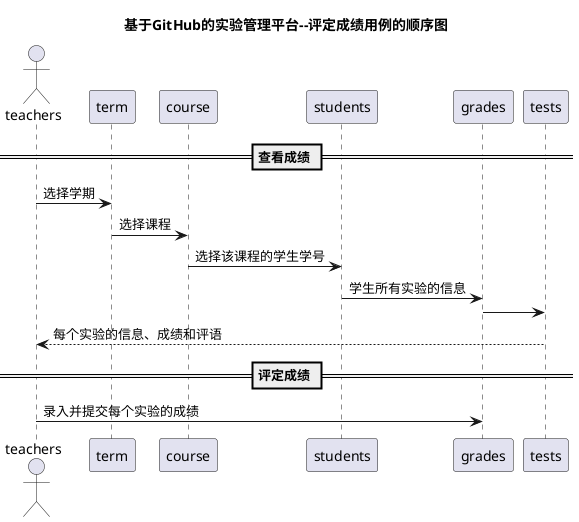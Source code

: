 @startuml
       title 基于GitHub的实验管理平台--评定成绩用例的顺序图
       actor teachers
       == 查看成绩 ==
       teachers -> term : 选择学期
       term -> course : 选择课程
       course -> students:选择该课程的学生学号
       students -> grades:学生所有实验的信息
       grades -> tests:
       tests --> teachers:每个实验的信息、成绩和评语
       == 评定成绩 ==
       teachers -> grades : 录入并提交每个实验的成绩
       @enduml